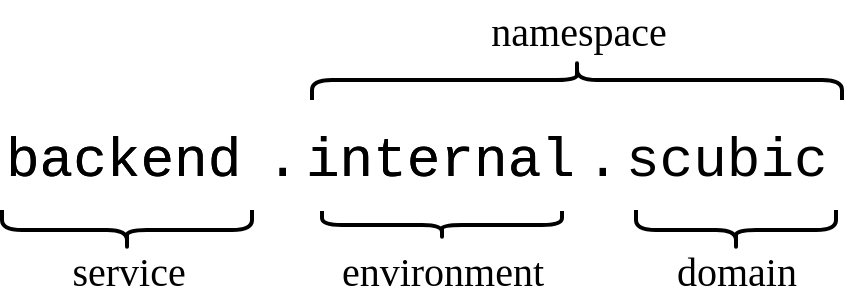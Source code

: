 <mxfile>
    <diagram id="okDsG4l4mjCaYn3mvxfR" name="Page-1">
        <mxGraphModel dx="1185" dy="898" grid="1" gridSize="10" guides="1" tooltips="1" connect="1" arrows="1" fold="1" page="1" pageScale="1" pageWidth="827" pageHeight="1169" math="0" shadow="0">
            <root>
                <mxCell id="0"/>
                <mxCell id="1" parent="0"/>
                <mxCell id="3" value="" style="shape=curlyBracket;whiteSpace=wrap;html=1;rounded=1;fontFamily=Lucida Console;fontSize=27;rotation=-90;strokeWidth=2;" parent="1" vertex="1">
                    <mxGeometry x="202.5" y="372.5" width="20" height="125" as="geometry"/>
                </mxCell>
                <mxCell id="4" value="" style="shape=curlyBracket;whiteSpace=wrap;html=1;rounded=1;fontFamily=Lucida Console;fontSize=27;rotation=-90;strokeWidth=2;" parent="1" vertex="1">
                    <mxGeometry x="363" y="372.5" width="14" height="120" as="geometry"/>
                </mxCell>
                <mxCell id="5" value="" style="shape=curlyBracket;whiteSpace=wrap;html=1;rounded=1;fontFamily=Lucida Console;fontSize=27;rotation=-90;strokeWidth=2;" parent="1" vertex="1">
                    <mxGeometry x="507" y="385" width="20" height="100" as="geometry"/>
                </mxCell>
                <mxCell id="6" value="service" style="text;align=center;verticalAlign=middle;resizable=0;points=[];autosize=1;strokeColor=none;fillColor=none;fontSize=20;fontFamily=Times New Roman;spacing=2;spacingBottom=0;html=1;" parent="1" vertex="1">
                    <mxGeometry x="172.5" y="440" width="80" height="30" as="geometry"/>
                </mxCell>
                <mxCell id="7" value="environment&lt;br&gt;" style="text;align=center;verticalAlign=middle;resizable=0;points=[];autosize=1;strokeColor=none;fillColor=none;fontSize=20;fontFamily=Times New Roman;spacing=2;spacingBottom=0;html=1;" parent="1" vertex="1">
                    <mxGeometry x="310" y="440" width="120" height="30" as="geometry"/>
                </mxCell>
                <mxCell id="9" value="domain" style="text;align=center;verticalAlign=middle;resizable=0;points=[];autosize=1;strokeColor=none;fillColor=none;fontSize=20;fontFamily=Times New Roman;spacing=2;spacingBottom=0;html=1;" parent="1" vertex="1">
                    <mxGeometry x="477" y="440" width="80" height="30" as="geometry"/>
                </mxCell>
                <mxCell id="10" value="" style="shape=curlyBracket;whiteSpace=wrap;html=1;rounded=1;fontFamily=Times New Roman;fontSize=20;rotation=90;strokeWidth=2;" parent="1" vertex="1">
                    <mxGeometry x="427.5" y="227.5" width="20" height="265" as="geometry"/>
                </mxCell>
                <mxCell id="11" value="namespace" style="text;html=1;align=center;verticalAlign=middle;resizable=0;points=[];autosize=1;strokeColor=none;fillColor=none;fontSize=20;fontFamily=Times New Roman;" parent="1" vertex="1">
                    <mxGeometry x="387.5" y="320" width="100" height="30" as="geometry"/>
                </mxCell>
                <mxCell id="12" value="backend" style="text;align=left;verticalAlign=middle;resizable=0;points=[];autosize=1;strokeColor=none;fillColor=none;fontFamily=Courier New;fontStyle=0;fontSize=28;fontColor=default;labelBackgroundColor=none;labelBorderColor=none;html=1;rounded=0;" vertex="1" parent="1">
                    <mxGeometry x="150" y="380" width="130" height="40" as="geometry"/>
                </mxCell>
                <mxCell id="13" value="internal" style="text;align=left;verticalAlign=middle;resizable=0;points=[];autosize=1;strokeColor=none;fillColor=none;fontFamily=Courier New;fontStyle=0;fontSize=28;fontColor=default;labelBackgroundColor=none;labelBorderColor=none;html=1;rounded=0;" vertex="1" parent="1">
                    <mxGeometry x="300" y="380" width="150" height="40" as="geometry"/>
                </mxCell>
                <mxCell id="14" value="scubic" style="text;fontSize=28;fontFamily=Courier New;align=left;fontStyle=0;verticalAlign=middle;fontColor=default;labelBackgroundColor=none;labelBorderColor=none;whiteSpace=wrap;html=1;fillColor=none;rounded=0;strokeColor=none;" vertex="1" parent="1">
                    <mxGeometry x="460" y="375" width="120" height="50" as="geometry"/>
                </mxCell>
                <mxCell id="15" value="." style="text;align=left;verticalAlign=middle;resizable=0;points=[];autosize=1;strokeColor=none;fillColor=none;fontSize=28;fontFamily=Courier New;fontStyle=0;fontColor=default;labelBackgroundColor=none;labelBorderColor=none;html=1;rounded=0;" vertex="1" parent="1">
                    <mxGeometry x="280" y="380" width="30" height="40" as="geometry"/>
                </mxCell>
                <mxCell id="17" value="." style="text;align=left;verticalAlign=middle;resizable=0;points=[];autosize=1;strokeColor=none;fillColor=none;fontSize=28;fontFamily=Courier New;fontStyle=0;fontColor=default;labelBackgroundColor=none;labelBorderColor=none;html=1;rounded=0;" vertex="1" parent="1">
                    <mxGeometry x="440" y="380" width="30" height="40" as="geometry"/>
                </mxCell>
                <mxCell id="18" value="backend" style="text;align=left;verticalAlign=middle;resizable=0;points=[];autosize=1;strokeColor=none;fillColor=none;fontFamily=Courier New;fontStyle=0;fontSize=28;fontColor=default;labelBackgroundColor=none;labelBorderColor=none;html=1;rounded=0;" vertex="1" parent="1">
                    <mxGeometry x="150" y="380" width="130" height="40" as="geometry"/>
                </mxCell>
                <mxCell id="19" value="." style="text;align=left;verticalAlign=middle;resizable=0;points=[];autosize=1;strokeColor=none;fillColor=none;fontSize=28;fontFamily=Courier New;fontStyle=0;fontColor=default;labelBackgroundColor=none;labelBorderColor=none;html=1;rounded=0;" vertex="1" parent="1">
                    <mxGeometry x="280" y="380" width="30" height="40" as="geometry"/>
                </mxCell>
                <mxCell id="20" value="internal" style="text;align=left;verticalAlign=middle;resizable=0;points=[];autosize=1;strokeColor=none;fillColor=none;fontFamily=Courier New;fontStyle=0;fontSize=28;fontColor=default;labelBackgroundColor=none;labelBorderColor=none;html=1;rounded=0;" vertex="1" parent="1">
                    <mxGeometry x="300" y="380" width="150" height="40" as="geometry"/>
                </mxCell>
            </root>
        </mxGraphModel>
    </diagram>
</mxfile>